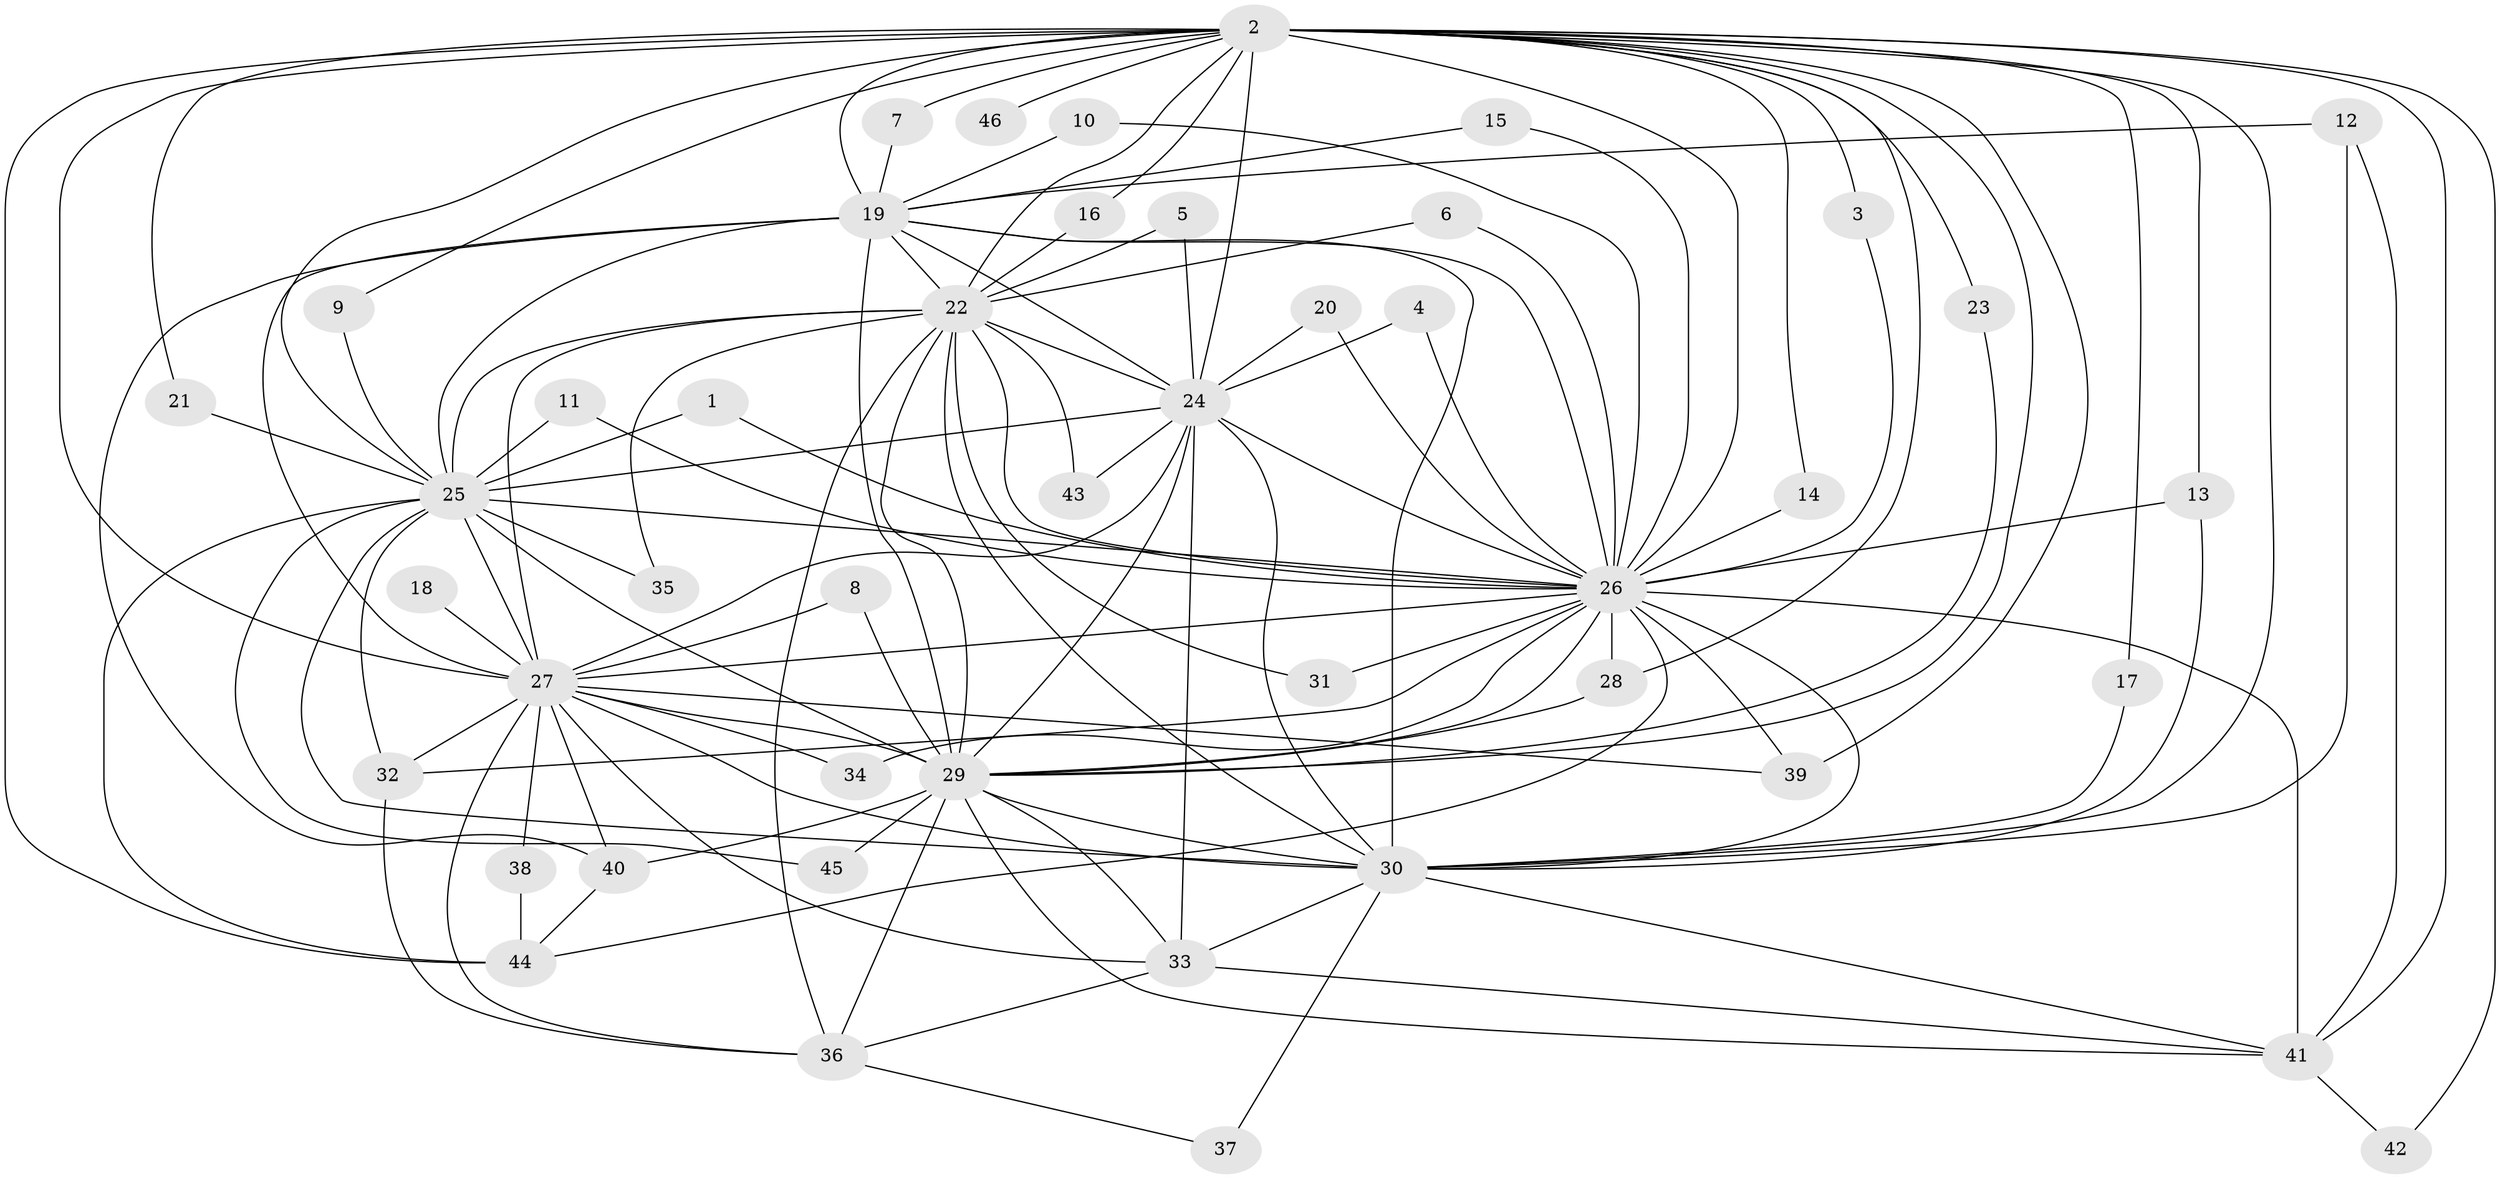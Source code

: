 // original degree distribution, {16: 0.011235955056179775, 22: 0.011235955056179775, 18: 0.02247191011235955, 25: 0.011235955056179775, 20: 0.02247191011235955, 19: 0.011235955056179775, 30: 0.011235955056179775, 23: 0.011235955056179775, 3: 0.11235955056179775, 6: 0.02247191011235955, 5: 0.033707865168539325, 2: 0.6629213483146067, 4: 0.056179775280898875}
// Generated by graph-tools (version 1.1) at 2025/25/03/09/25 03:25:51]
// undirected, 46 vertices, 124 edges
graph export_dot {
graph [start="1"]
  node [color=gray90,style=filled];
  1;
  2;
  3;
  4;
  5;
  6;
  7;
  8;
  9;
  10;
  11;
  12;
  13;
  14;
  15;
  16;
  17;
  18;
  19;
  20;
  21;
  22;
  23;
  24;
  25;
  26;
  27;
  28;
  29;
  30;
  31;
  32;
  33;
  34;
  35;
  36;
  37;
  38;
  39;
  40;
  41;
  42;
  43;
  44;
  45;
  46;
  1 -- 25 [weight=1.0];
  1 -- 26 [weight=1.0];
  2 -- 3 [weight=1.0];
  2 -- 7 [weight=1.0];
  2 -- 9 [weight=1.0];
  2 -- 13 [weight=1.0];
  2 -- 14 [weight=1.0];
  2 -- 16 [weight=1.0];
  2 -- 17 [weight=1.0];
  2 -- 19 [weight=3.0];
  2 -- 21 [weight=1.0];
  2 -- 22 [weight=2.0];
  2 -- 23 [weight=1.0];
  2 -- 24 [weight=3.0];
  2 -- 25 [weight=2.0];
  2 -- 26 [weight=2.0];
  2 -- 27 [weight=2.0];
  2 -- 28 [weight=2.0];
  2 -- 29 [weight=2.0];
  2 -- 30 [weight=2.0];
  2 -- 39 [weight=1.0];
  2 -- 41 [weight=1.0];
  2 -- 42 [weight=1.0];
  2 -- 44 [weight=1.0];
  2 -- 46 [weight=2.0];
  3 -- 26 [weight=1.0];
  4 -- 24 [weight=1.0];
  4 -- 26 [weight=1.0];
  5 -- 22 [weight=1.0];
  5 -- 24 [weight=1.0];
  6 -- 22 [weight=1.0];
  6 -- 26 [weight=1.0];
  7 -- 19 [weight=1.0];
  8 -- 27 [weight=1.0];
  8 -- 29 [weight=1.0];
  9 -- 25 [weight=1.0];
  10 -- 19 [weight=1.0];
  10 -- 26 [weight=1.0];
  11 -- 25 [weight=1.0];
  11 -- 26 [weight=1.0];
  12 -- 19 [weight=1.0];
  12 -- 30 [weight=1.0];
  12 -- 41 [weight=1.0];
  13 -- 26 [weight=1.0];
  13 -- 30 [weight=1.0];
  14 -- 26 [weight=1.0];
  15 -- 19 [weight=1.0];
  15 -- 26 [weight=1.0];
  16 -- 22 [weight=1.0];
  17 -- 30 [weight=1.0];
  18 -- 27 [weight=1.0];
  19 -- 22 [weight=2.0];
  19 -- 24 [weight=1.0];
  19 -- 25 [weight=1.0];
  19 -- 26 [weight=1.0];
  19 -- 27 [weight=3.0];
  19 -- 29 [weight=1.0];
  19 -- 30 [weight=1.0];
  19 -- 40 [weight=1.0];
  20 -- 24 [weight=1.0];
  20 -- 26 [weight=1.0];
  21 -- 25 [weight=2.0];
  22 -- 24 [weight=1.0];
  22 -- 25 [weight=1.0];
  22 -- 26 [weight=1.0];
  22 -- 27 [weight=1.0];
  22 -- 29 [weight=1.0];
  22 -- 30 [weight=2.0];
  22 -- 31 [weight=1.0];
  22 -- 35 [weight=1.0];
  22 -- 36 [weight=1.0];
  22 -- 43 [weight=1.0];
  23 -- 29 [weight=1.0];
  24 -- 25 [weight=4.0];
  24 -- 26 [weight=1.0];
  24 -- 27 [weight=1.0];
  24 -- 29 [weight=3.0];
  24 -- 30 [weight=1.0];
  24 -- 33 [weight=1.0];
  24 -- 43 [weight=1.0];
  25 -- 26 [weight=1.0];
  25 -- 27 [weight=1.0];
  25 -- 29 [weight=3.0];
  25 -- 30 [weight=1.0];
  25 -- 32 [weight=1.0];
  25 -- 35 [weight=1.0];
  25 -- 44 [weight=2.0];
  25 -- 45 [weight=1.0];
  26 -- 27 [weight=1.0];
  26 -- 28 [weight=1.0];
  26 -- 29 [weight=1.0];
  26 -- 30 [weight=2.0];
  26 -- 31 [weight=1.0];
  26 -- 32 [weight=1.0];
  26 -- 34 [weight=1.0];
  26 -- 39 [weight=1.0];
  26 -- 41 [weight=2.0];
  26 -- 44 [weight=2.0];
  27 -- 29 [weight=1.0];
  27 -- 30 [weight=2.0];
  27 -- 32 [weight=2.0];
  27 -- 33 [weight=1.0];
  27 -- 34 [weight=2.0];
  27 -- 36 [weight=1.0];
  27 -- 38 [weight=1.0];
  27 -- 39 [weight=2.0];
  27 -- 40 [weight=1.0];
  28 -- 29 [weight=1.0];
  29 -- 30 [weight=1.0];
  29 -- 33 [weight=1.0];
  29 -- 36 [weight=1.0];
  29 -- 40 [weight=1.0];
  29 -- 41 [weight=1.0];
  29 -- 45 [weight=1.0];
  30 -- 33 [weight=1.0];
  30 -- 37 [weight=1.0];
  30 -- 41 [weight=1.0];
  32 -- 36 [weight=1.0];
  33 -- 36 [weight=1.0];
  33 -- 41 [weight=1.0];
  36 -- 37 [weight=1.0];
  38 -- 44 [weight=1.0];
  40 -- 44 [weight=1.0];
  41 -- 42 [weight=1.0];
}

